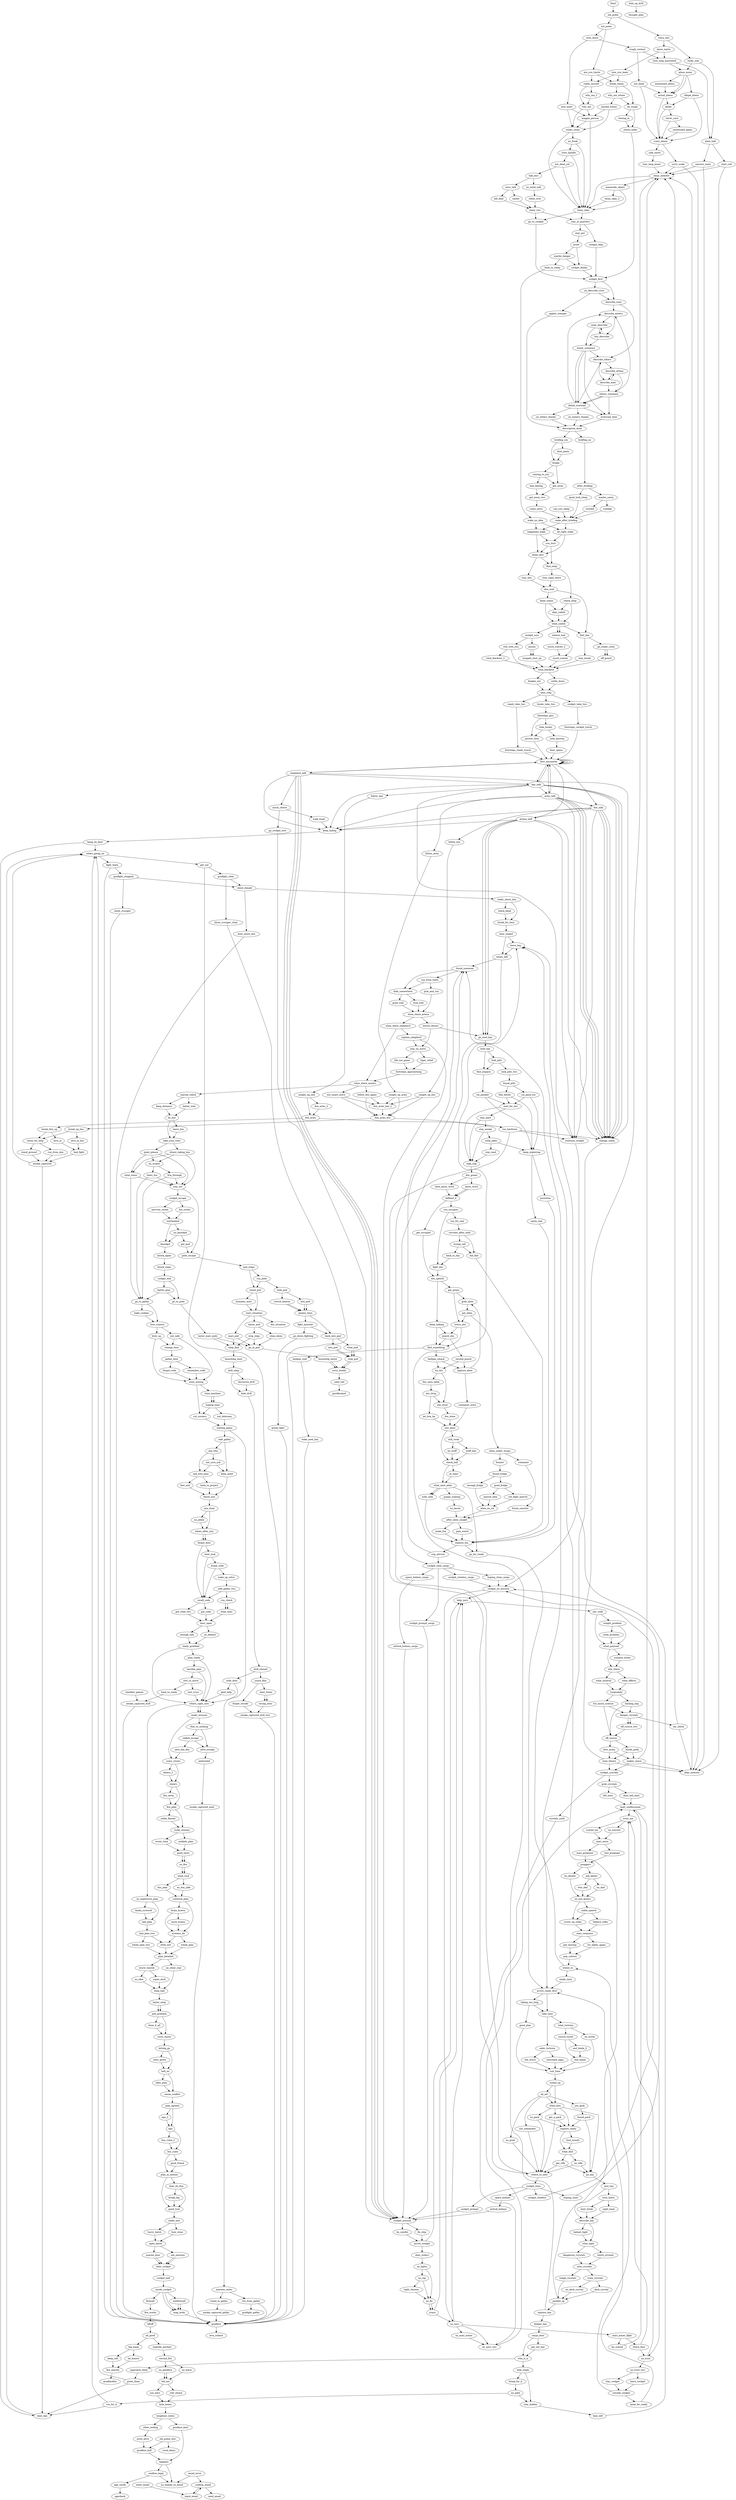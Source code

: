 digraph G {
Start -> old_poem
old_poem_test -> goodbye_hell
old_poem_test -> vocal_demo
old_poem -> not_poem
old_poem -> whos_this
lucky_star -> alien_talk
lucky_star -> alone_moon
actual_aliens -> kiefer
actual_aliens -> scary_aliens
unicorn_news -> shiny_interest
unicorn_news -> okay_interest
how_long_marooned -> alien_talk
how_long_marooned -> alone_moon
alien_talk -> unicorn_news
alien_talk -> start_cult
sorry_woke -> shiny_interest
sorry_woke -> okay_interest
how_long_home -> shiny_interest
not_poem -> slow_down
not_poem -> are_you_taylor
whos_this -> lucky_star
whos_this -> know_taylor
know_taylor -> how_you_been
know_taylor -> how_long_marooned
alone_moon -> illegal_aliens
alone_moon -> actual_aliens
alone_moon -> mentioned_aliens
alone_moon -> actual_aliens
start_cult -> shiny_interest
start_cult -> okay_interest
safe_earth -> how_long_home
okay_interest -> shiny_interest
weight_problem -> what_problem
weight_problem -> what_payload
what_payload -> summer_home
what_payload -> why_there
summer_home -> why_there
slow_down -> rough_contact
slow_down -> nice_meet
are_you_taylor -> really_missed
are_you_taylor -> kinda_whiny
how_you_been -> really_missed
how_you_been -> kinda_whiny
illegal_aliens -> kiefer
illegal_aliens -> scary_aliens
mentioned_aliens -> actual_aliens
shiny_interest -> shiny_okay
shiny_interest -> manmade_object
manmade_object -> shiny_okay
manmade_object -> shiny_okay_2
shiny_okay_2 -> shiny_okay
what_problem -> what_payload
why_there -> what_mineral
why_there -> what_effects
not_dead -> actual_aliens
not_dead -> scary_aliens
kiefer -> never_sure
kiefer -> scary_aliens
scary_aliens -> safe_earth
scary_aliens -> sorry_woke
mentioned_again -> scary_aliens
never_sure -> mentioned_again
never_sure -> scary_aliens
why_me_2 -> why_me
why_me -> magpie_person
why_me -> whats_shiny
really_missed -> why_me
really_missed -> why_me_2
what_effects -> tunguskite
what_mineral -> tunguskite
nice_meet -> magpie_person
nice_meet -> whats_shiny
rough_contact -> not_dead
rough_contact -> how_long_marooned
magpie_person -> whats_shiny
magpie_person -> shiny_okay
whats_shiny -> shiny_okay
whats_shiny -> no_freak
kinda_whiny -> why_me_whine
kinda_whiny -> im_tough
why_me_whine -> earned_whine
why_me_whine -> im_tough
shiny_okay -> go_to_cockpit
shiny_okay -> stay_in_quarters
crew_handle -> not_dead_yet
crew_handle -> shiny_okay
tunguskite -> too_much_science
tunguskite -> hauling_neg
no_freak -> crew_handle
no_freak -> shiny_okay
earned_whine -> magpie_person
earned_whine -> whats_shiny
im_tough -> closing_in
im_tough -> check_radar
closing_in -> check_radar
hauling_neg -> danger_crystals
hauling_neg -> off_course
too_much_science -> danger_crystals
too_much_science -> off_course
not_dead_yet -> talk_less
not_dead_yet -> shiny_okay
stay_in_quarters -> cockpit_okay
stay_in_quarters -> stay_put
go_to_cockpit -> cockpit_first
miss_talk -> kill_deal
miss_talk -> smiles
check_radar -> cockpit_first
cockpit_first -> describe_crew
cockpit_first -> no_describe_crew
time_theory -> cockpit_crystals
time_theory -> shiny_interest
time_theory -> okay_interest
how_moon -> makes_sense
how_moon -> time_theory
off_course -> how_moon
off_course -> inside_peak
danger_crystals -> off_course_two
danger_crystals -> my_check
danger_crystals -> off_course_two
cockpit_okay -> cockpit_first
no_mind_talk -> silent_over
talk_less -> no_mind_talk
talk_less -> miss_talk
stay_put -> arose
no_describe_crew -> apples_oranges
no_describe_crew -> describe_crew
describe_crew -> describe_miners
describe_crew -> describe_others
makes_sense -> cockpit_crystals
makes_sense -> shiny_interest
makes_sense -> okay_interest
inside_peak -> time_theory
inside_peak -> makes_sense
off_course_two -> off_course
my_check -> shiny_interest
my_check -> okay_interest
cockpit_finally -> cockpit_first
shiny_two -> go_to_cockpit
shiny_two -> stay_in_quarters
smiles -> shiny_two
kill_deal -> shiny_two
apples_oranges -> description_done
describe_others -> describe_artesa
describe_others -> describe_mari
describe_miners -> aries_describe
describe_miners -> bos_describe
aries_describe -> miner_summary
aries_describe -> bos_describe
silent_over -> shiny_two
arose -> cockpit_finally
arose -> maybe_danger
maybe_danger -> cockpit_finally
maybe_danger -> back_to_sleep
back_to_sleep -> wake_no_idea
miner_summary -> describe_others
miner_summary -> detail_overload
miner_summary -> everyone_then
miner_summary -> detail_overload
bos_describe -> miner_summary
bos_describe -> aries_describe
describe_mari -> others_summary
describe_mari -> describe_artesa
describe_artesa -> others_summary
describe_artesa -> describe_mari
you_hurt -> find_shep
you_hurt -> alone_qtrs
happened_wake -> you_hurt
happened_wake -> alone_qtrs
wake_no_idea -> happened_wake
wake_no_idea -> all_right_wake
detail_overload -> describe_others
detail_overload -> no_others_thanks
detail_overload -> describe_miners
detail_overload -> no_miners_thanks
detail_overload -> everyone_then
others_summary -> describe_miners
others_summary -> detail_overload
others_summary -> everyone_then
others_summary -> detail_overload
alone_qtrs -> stay_don
alone_qtrs -> find_shep
all_right_wake -> you_hurt
all_right_wake -> alone_qtrs
everyone_then -> description_done
overkill -> wake_after_briefing
rudolph -> wake_after_briefing
no_miners_thanks -> description_done
no_others_thanks -> description_done
find_shep -> check_shep
find_shep -> stay_right_there
stay_don -> don_wait
maybe_santa -> rudolph
maybe_santa -> overkill
after_briefing -> good_luck_sleep
after_briefing -> maybe_santa
briefing_no -> after_briefing
description_done -> briefing_yes
description_done -> briefing_no
briefing_yes -> freaky
briefing_yes -> dont_panic
get_away -> get_away_two
get_away_two -> some_news
some_news -> wake_after_briefing
stay_right_there -> don_wait
don_wait -> dead_comm
don_wait -> find_don
check_shep -> what_yahhh
check_shep -> okay_yahhh
good_luck_sleep -> wake_after_briefing
dont_panic -> freaky
freaky -> coming_to_you
freaky -> get_away
bad_feeling -> get_away_two
can_you_sleep -> wake_after_briefing
okay_yahhh -> what_yahhh
dead_comm -> what_yahhh
dead_comm -> okay_yahhh
wake_after_briefing -> happened_wake
wake_after_briefing -> all_right_wake
find_don -> go_ready_room
find_don -> stay_bunks
coming_to_you -> bad_feeling
coming_to_you -> get_away
what_yahhh -> silence_bad
what_yahhh -> cockpit_now
what_yahhh -> silence_bad
what_yahhh -> find_don
total_blackout -> settle_down
total_blackout -> freakin_out
stay_bunks -> total_blackout
go_ready_room -> off_guard
go_ready_room -> off_guard
silence_bad -> much_scarier
silence_bad -> much_scarier_2
cockpit_now -> jasonx
cockpit_now -> still_with_you
settle_down -> next_step
freakin_out -> next_step
off_guard -> total_blackout
answer_door -> first_encounter
door_opens -> first_encounter
much_scarier_2 -> much_scarier
much_scarier -> total_blackout
jasonx -> muppet_shut_up
jasonx -> muppet_shut_up
still_with_you -> total_blackout
still_with_you -> total_blackout_2
total_blackout_2 -> total_blackout
footsteps_qtrs -> answer_door
footsteps_qtrs -> hide_bunks
hide_bunks -> answer_door
hide_bunks -> hide_anyway
next_step -> cockpit_take_two
next_step -> ready_take_two
next_step -> bunks_take_two
hide_anyway -> door_opens
muppet_shut_up -> total_blackout
goodbye -> ieva_submit
cockpit_take_two -> footsteps_cockpit_travel
ready_take_two -> footsteps_ready_travel
bunks_take_two -> footsteps_qtrs
fight_them -> gunfight_sluggish
fight_them -> goodbye
whats_going_on -> get_out
whats_going_on -> fight_them
get_out -> gunfight_clear
get_out -> goodbye
dont_like -> whats_going_on
bang_on_door -> dont_like
bang_on_door -> whats_going_on
footsteps_cockpit_travel -> first_encounter
footsteps_ready_travel -> first_encounter
keep_hiding -> bang_on_door
artesa_talk -> continue_cockpit
artesa_talk -> go_med_bay
artesa_talk -> go_med_bay
artesa_talk -> keep_hiding
artesa_talk -> change_ready
artesa_talk -> go_med_bay
shepherd_talk -> cockpit_mission
shepherd_talk -> much_choice
shepherd_talk -> cockpit_mission
shepherd_talk -> keep_hiding
shepherd_talk -> cockpit_mission
shepherd_talk -> change_ready
key_talk -> continue_cockpit
key_talk -> change_ready
key_talk -> change_ready
key_talk -> keep_hiding
key_talk -> change_ready
key_talk -> follow_don
aries_talk -> continue_cockpit
aries_talk -> change_ready
aries_talk -> change_ready
aries_talk -> keep_hiding
aries_talk -> change_ready
aries_talk -> follow_aries
bos_talk -> continue_cockpit
bos_talk -> change_ready
bos_talk -> change_ready
bos_talk -> keep_hiding
bos_talk -> change_ready
bos_talk -> follow_bos
cockpit_mission -> fix_ship
cockpit_mission -> be_careful
follow_don -> caught_up_don
follow_aries -> caught_up_aries
follow_bos -> caught_up_bos
go_med_bay -> med_bay
med_bay -> look_pills
med_bay -> find_icepack
walk_bunk -> keep_hiding
much_choice -> walk_bunk
much_choice -> go_cockpit_now
caught_up_don -> don_aries
caught_up_don -> don_aries_2
change_ready -> arrive_ready_first
caught_up_aries -> don_aries_bos
caught_up_aries -> don_aries_bos_2
caught_up_bos -> don_aries_bos
caught_up_bos -> don_aries_bos_2
continue_cockpit -> cockpit_no_mission
prioritize -> explore_fun
look_pills -> look_pills_two
look_pills -> find_icepack
find_icepack -> ice_packed
go_cockpit_now -> cockpit_mission
fix_ship -> arrive_cockpit
be_careful -> arrive_cockpit
don_aries_bos_2 -> don_aries_bos
don_aries_bos -> break_up_bos
don_aries_bos -> too_hardcore
don_aries_2 -> don_aries
don_aries -> break_this_up
don_aries -> too_hardcore
santa_real -> explore_fun
keep_exploring -> prioritize
keep_exploring -> santa_real
look_pills_two -> found_pills
ice_packed -> wait_for_doc
ice_packed -> keep_exploring
arrive_cockpit -> obey_orders
arrive_cockpit -> help_navs
break_up_bos -> shout_for_help
break_up_bos -> dive_in_bos
cockpit_no_mission -> help_navs
cockpit_no_mission -> no_navs
feel_better -> wait_for_doc
feel_better -> keep_exploring
found_pills -> feel_better
found_pills -> ice_pack_too
too_hardcore -> where_to_next
too_hardcore -> change_ready
too_hardcore -> continue_cockpit
break_this_up -> shout_for_help
break_this_up -> dive_in
wait_for_doc -> take_nap
wait_for_doc -> stay_alert
dive_in_bos -> bad_fight
ice_pack_too -> wait_for_doc
ice_pack_too -> keep_exploring
shout_for_help -> run_from_don
shout_for_help -> stand_ground
dive_in -> bad_fight
stay_alert -> stay_awake
stay_alert -> take_nap
take_nap -> doc_green
stand_ground -> awake_captured
run_from_don -> awake_captured
bad_fight -> awake_captured
help_navs -> nav_code
obey_orders -> no_lights
no_navs -> mari_miner_fight
no_navs -> no_mari_miner
no_navs -> help_navs
no_navs -> no_navs_two
no_navs_two -> mari_confessional
stay_awake -> solid_jokes
stay_awake -> take_nap
doc_green -> know_word
doc_green -> dont_know_word
know_word -> defined_it
know_word -> defined_it
defined_it -> get_occupier
defined_it -> run_occupier
awake_captured -> dont_like
awake_captured -> whats_going_on
nav_code -> weight_problem
nav_code -> what_payload
no_lights -> no_rap
no_lights -> no_fix
no_mari_miner -> no_navs_two
mari_miner_fight -> brave_face
mari_miner_fight -> be_scared
mari_confessional -> trust_me
mari_confessional -> no_trust
solid_jokes -> keep_exploring
solid_jokes -> stay_med
stay_med -> take_nap
dont_know_word -> defined_it
run_occupier -> run_for_real
run_occupier -> fight_doc
get_occupier -> doc_speech
grab_crystals -> tell_mari
grab_crystals -> dont_tell_mari
crystals_sunk -> no_navs_two
no_fix -> ironic
no_fix -> ironic
no_rap -> tight_rhymes
no_rap -> no_fix
brave_face -> trust_me
brave_face -> no_trust
no_trust -> trust_me
no_trust -> no_trust_two
trust_me -> scared_too
trust_me -> no_worries
corridor_after_med -> did_fine
corridor_after_med -> wrong_call
run_for_real -> corridor_after_med
fight_doc -> doc_speech
doc_speech -> get_green
doc_speech -> keep_talking
dont_tell_mari -> mari_confessional
tell_mari -> mari_confessional
ironic -> help_navs
ironic -> no_navs
cockpit_crystals -> grab_crystals
cockpit_crystals -> crystals_sunk
tight_rhymes -> no_fix
be_scared -> mari_confessional
no_trust_two -> leave_cockpit
no_trust_two -> stay_cockpit
did_fine -> explore_fun
wrong_call -> did_fine
wrong_call -> back_to_bay
back_to_bay -> fight_doc
get_green -> grab_alien
get_green -> worry_doc
keep_talking -> punch_doc
keep_talking -> find_something
wake_med_bay -> goodbye
stay_cockpit -> outside_cockpit
leave_cockpit -> outside_cockpit
marvel_idea -> alien_on_ice
not_fight_marvel -> alien_on_ice
grab_alien -> got_alien
worry_doc -> punch_doc
worry_doc -> find_something
punch_doc -> second_punch
punch_doc -> find_something
find_something -> bedpan_smack
find_something -> bedpan_wait
bedpan_wait -> wake_med_bay
what_tortoise -> course_turtle
what_tortoise -> no_turtle
outside_cockpit -> head_for_ready
outside_cockpit -> where_to
scared_too -> mari_more
no_worries -> mari_more
good_fridge -> marvel_idea
good_fridge -> not_fight_marvel
got_alien -> worry_doc
got_alien -> alien_under_wraps
alien_under_wraps -> container
alien_under_wraps -> freezer
container -> found_canister
capture_alien -> grab_alien
capture_alien -> container_store
second_punch -> tie_doc
second_punch -> capture_alien
bedpan_smack -> tie_doc
bedpan_smack -> capture_alien
course_turtle -> end_blade
course_turtle -> end_blade_2
end_blade_2 -> end_blade
safer_tortoise -> chocolate_eggs
safer_tortoise -> the_worst
take_time -> safer_tortoise
take_time -> what_tortoise
arrive_ready_first -> taking_too_long
arrive_ready_first -> take_time
head_for_ready -> arrive_ready_first
mari_more -> mari_pregnant
mari_more -> lost_pregnant
found_fridge -> good_fridge
found_fridge -> enough_fridge
freezer -> found_fridge
found_canister -> after_alien_caught
container_store -> lost_alien
tie_doc -> doc_onto_table
tie_doc -> one_wrist
doc_onto_table -> doc_drop
doc_drop -> one_wrist
doc_drop -> let_him_be
no_turtle -> suit_time
good_plan -> suit_time
taking_too_long -> good_plan
taking_too_long -> take_time
lost_pregnant -> preggers
mari_pregnant -> preggers
enough_fridge -> alien_on_ice
alien_on_ice -> after_alien_caught
lost_alien -> still_room
lost_alien -> check_hall
one_wrist -> doc_done
let_him_be -> lost_alien
end_blade -> suit_time
chocolate_eggs -> suit_time
the_worst -> suit_time
check_hall -> at_least
check_hall -> what_next_alien
still_room -> stuff_him
still_room -> no_stuff
doc_done -> lost_alien
preggers -> ask_father
preggers -> no_details
willy_nilly -> explore_fun
what_next_alien -> willy_nilly
what_next_alien -> puppy_waiting
what_next_alien -> go_for_ready
what_next_alien -> willy_nilly
suit_time -> suited_up
ask_father -> who_dad
ask_father -> no_dad
no_details -> no_one_knows
explore_fun -> go_for_ready
explore_fun -> trip_advisor
go_for_ready -> arrive_ready_first
at_least -> what_next_alien
no_stuff -> check_hall
stuff_him -> check_hall
suited_up -> all_set
suited_up -> what_else
trip_advisor -> found_someone
trip_advisor -> cockpit_time_cargo
puppy_waiting -> no_lassie
no_dad -> no_one_knows
who_dad -> no_one_knows
make_fun -> explore_fun
all_set -> not_remember
all_set -> yes_grab
all_set -> what_else
all_set -> no_grab
what_else -> go_bay
what_else -> explore_ready
what_else -> get_a_pack
what_else -> no_pack
no_pack -> where_to_next
no_pack -> explore_ready
after_alien_caught -> make_fun
after_alien_caught -> pain_weird
no_lassie -> after_alien_caught
pain_weird -> explore_fun
no_one_knows -> noble_speech
no_one_knows -> screw_up_colby
not_remember -> where_to_next
yes_grab -> found_pack
no_grab -> where_to_next
get_a_pack -> where_to_next
get_a_pack -> explore_ready
shut_mouth -> what_find
noble_speech -> believe_colby
noble_speech -> screw_up_colby
screw_up_colby -> mari_response
mari_response -> get_moving
mari_response -> try_lights_again
get_moving -> pop_culture
where_to -> found_someone
where_to -> ready_time
found_pack -> go_bay
found_pack -> explore_ready
what_find -> get_rifle
what_find -> no_rifle
get_rifle -> go_bay
get_rifle -> where_to_next
believe_colby -> mari_response
try_lights_again -> pop_culture
pop_culture -> where_to
where_to_next -> found_someone
where_to_next -> cockpit_time
explore_ready -> shut_mouth
explore_ready -> what_find
go_bay -> into_bay
no_rifle -> go_bay
no_rifle -> where_to_next
right_back -> describe_bay
ready_time -> arrive_ready_first
dont_shoot_don -> goodbye
cockpit_clueless -> cockpit_no_mission
cockpit_time -> space_holmes
cockpit_time -> cockpit_prompt
cockpit_time -> hoping_clues
cockpit_time -> cockpit_clueless
airlock_holmes -> cockpit_mission
found_someone -> hide_somewhere
found_someone -> run_from_them
into_bay -> wish_there
into_bay -> describe_bay
wish_there -> right_back
wish_there -> dont_drink
dont_drink -> describe_bay
shoot_cruciger -> goodbye
shoot_donald -> really_shoot_don
shoot_donald -> dont_shoot_don
shoot_cruciger_clear -> goodbye
describe_bay -> what_light
describe_bay -> helmet_light
what_light -> weird_crystals
what_light -> dangerous_crystals
weird_crystals -> next_crystals
hoping_clues -> cockpit_no_mission
cockpit_prompt -> cockpit_mission
space_holmes -> airlock_holmes
next_crystals -> cram_crystals
next_crystals -> weigh_crystals
gunfight_sluggish -> shoot_cruciger
gunfight_sluggish -> shoot_donald
really_shoot_don -> break_for_door
really_shoot_don -> check_dead
gunfight_clear -> shoot_cruciger_clear
gunfight_clear -> shoot_donald
run_from_them -> pick_and_run
run_from_them -> hide_somewhere
hide_somewhere -> good_wall
hide_somewhere -> luck_wall
helmet_light -> what_light
dangerous_crystals -> next_crystals
check_dead -> break_for_door
break_for_door -> door_sealed
weigh_crystals -> packed_up
cram_crystals -> dark_crystal
cram_crystals -> no_dark_crystal
who_it_is -> hide_ready
who_it_is -> approach_them
approach_them -> greet_them
greet_them -> dont_like
greet_them -> whats_going_on
pick_and_run -> whos_there_artesa
good_wall -> whos_there_artesa
luck_wall -> whos_there_artesa
door_sealed -> leave_bay
door_sealed -> whats_left
no_dark_crystal -> packed_up
dark_crystal -> packed_up
cargo_door -> who_it_is
cargo_door -> get_out_bay
get_out_bay -> who_it_is
hide_ready -> stay_hidden
hide_ready -> break_for_it
no_path -> run_for_it
no_path -> stay_hidden
run_for_it -> dont_like
run_for_it -> whats_going_on
whos_there_artesa -> whos_there_shepherd
whos_there_artesa -> doctor_doctor
leave_bay -> whats_left
packed_up -> leave_bay
packed_up -> explore_bay
explore_bay -> leave_bay
explore_bay -> deeper_bay
deeper_bay -> cargo_door
stay_hidden -> they_left
break_for_it -> no_path
not_smart_move -> don_aries_bos
not_smart_move -> don_aries_bos_2
whos_there_miners -> follow_bos_again
whos_there_miners -> not_smart_move
whos_there_miners -> marine_check
whos_there_shepherd -> whos_there_miners
whos_there_shepherd -> captain_shepherd
doctor_doctor -> go_med_bay
doctor_doctor -> stay_on_move
solid_red -> goodbyepod
they_left -> leave_bay
follow_bos_again -> don_aries_bos
follow_bos_again -> don_aries_bos_2
captain_shepherd -> cockpit_mission
captain_shepherd -> stay_on_move
stay_on_move -> tiger_relief
stay_on_move -> life_not_game
tiger_relief -> footsteps_approaching
whats_left -> found_someone
whats_left -> cockpit_time_cargo
cockpit_time_cargo -> space_holmes_cargo
cockpit_time_cargo -> cockpit_prompt_cargo
cockpit_time_cargo -> hoping_clues_cargo
cockpit_time_cargo -> cockpit_clueless_cargo
space_holmes_cargo -> airlock_holmes_cargo
sorry_buddy -> solid_red
footsteps_approaching -> whos_there_miners
life_not_game -> footsteps_approaching
cockpit_prompt_cargo -> cockpit_mission
cockpit_clueless_cargo -> cockpit_no_mission
airlock_holmes_cargo -> cockpit_mission
stop_pod -> sorry_buddy
stop_pod -> sorry_buddy
marine_check -> better_look
marine_check -> keep_distance
hoping_clues_cargo -> cockpit_no_mission
what_pod -> stop_pod
what_pod -> stop_pod
into_pod -> stop_pod
into_pod -> stop_pod
keep_distance -> its_bos
better_look -> its_bos
leave_bos -> take_your_time
back_into_pod -> what_pod
back_into_pod -> into_pod
exit_pod -> greens_here
exit_pod -> greens_here
its_bos -> take_your_time
its_bos -> leave_bos
take_your_time -> quiet_please
take_your_time -> where_taking_bos
forgot_code -> start_mixing
fight_marines -> go_down_fighting
fight_marines -> back_into_pod
switch_beacon -> greens_here
switch_beacon -> greens_here
hide_pod -> switch_beacon
hide_pod -> exit_pod
where_taking_bos -> what_noise
where_taking_bos -> no_stupid
where_taking_bos -> way_out
bake_cookies -> how_science
quiet_please -> what_noise
quiet_please -> no_stupid
quiet_please -> way_out
what_noise -> go_to_galley
what_noise -> way_out
go_to_galley -> how_science
go_to_galley -> bake_cookies
blow_up -> start_mixing
blow_up -> change_door
change_door -> galley_door
galley_door -> remember_code
galley_door -> forgot_code
remember_code -> start_mixing
go_down_fighting -> green_fight
greens_here -> back_into_pod
greens_here -> fight_marines
stand_pod -> bummer_mari
stand_pod -> mari_situation
run_pods -> hide_pod
run_pods -> stand_pod
no_stupid -> thats_fun
no_stupid -> live_through
live_through -> go_to_galley
live_through -> way_out
how_science -> blow_up
how_science -> not_safe
not_safe -> start_mixing
not_safe -> change_door
start_mixing -> time_machine
start_mixing -> cut_corners
waiting_game -> safe_galley
waiting_game -> marines_enter
marines_enter -> run_from_galley
marines_enter -> stand_in_galley
awake_captured_galley -> goodbye
pod_steps -> run_pods
pod_steps -> stand_pod
green_fight -> goodbye
bummer_mari -> mari_situation
taylor_mari_pods -> shep_find
taylor_mari_pods -> go_in_pod
pods_escape -> pod_steps
thats_fun -> go_to_galley
thats_fun -> way_out
way_out -> cockpit_escape
way_out -> pods_escape
time_machine -> hoping_time
time_machine -> hoping_time
cut_corners -> waiting_game
run_from_galley -> gunfight_galley
run_from_galley -> goodbye
stand_in_galley -> awake_captured_galley
mari_situation -> doc_situation
mari_situation -> mari_pod
mari_situation -> taylor_pod
go_to_pods -> taylor_mari_pods
hoping_time -> not_delorean
hoping_time -> cut_corners
mari_pod -> shep_find
mari_pod -> go_in_pod
taylor_pod -> stop_shep
taylor_pod -> shep_alone
knock_again -> knock_steps
knockpit -> knock_again
overheated -> knockpit
overheated -> no_knockpit
nervous_sweat -> overheated
hot_sweat -> overheated
cockpit_escape -> nervous_sweat
cockpit_escape -> hot_sweat
safe_galley -> ask_who
safe_galley -> keep_quiet
not_delorean -> waiting_game
shep_find -> launching_mari
go_in_pod -> launching_taylor
knock_steps -> cockpit_end
no_knockpit -> knockpit
no_knockpit -> get_pod
enough_talk -> ready_grabbed
door_open -> enough_talk
door_open -> no_behind
got_code -> door_open
got_code_two -> door_open
keep_quiet -> finish_mix
ask_who -> ask_who_plan
ask_who -> not_sure_ask
launching_mari -> drill_shep
stop_shep -> go_in_pod
stop_shep -> shep_find
cockpit_end -> go_to_pods
cockpit_end -> better_plan
get_pod -> pods_escape
no_behind -> ready_grabbed
safe_galley_two -> recall_code
safe_galley_two -> run_check
wake_up_solve -> safe_galley_two
recall_code -> got_code
recall_code -> got_code_two
forgot_door -> dont_look
forgot_door -> recall_code
no_jillion -> whats_after_mix
not_sure_ask -> keep_quiet
not_sure_ask -> ask_who_plan
ask_who_plan -> back_to_project
ask_who_plan -> fast_exit
awake_captured_drill -> goodbye
plan_ready -> terrible_plan
plan_ready -> where_right_now
ready_grabbed -> plan_ready
ready_grabbed -> where_right_now
run_check -> what_door
run_check -> what_door
launching_taylor -> sorry_buddy
launching_taylor -> sorry_buddy
shep_alone -> go_in_pod
dumb_code -> recall_code
dumb_code -> wake_up_solve
dont_look -> recall_code
dont_look -> dumb_code
whats_after_mix -> forgot_door
whats_after_mix -> forgot_door
mix_done -> whats_after_mix
mix_done -> no_jillion
finish_mix -> mix_done
back_to_project -> finish_mix
fast_exit -> finish_mix
better_plan -> go_to_galley
better_plan -> go_to_pods
back_to_ready -> awake_captured_drill
rest_or_move -> back_to_ready
rest_or_move -> rest_wuss
terrible_plan -> rest_or_move
terrible_plan -> where_right_now
where_right_now -> ready_mission
where_right_now -> ready_mission
where_right_now -> no_explosives_plan
nonfirewall -> mag_locks
nonfirewall -> mag_locks
no_explosives_plan -> bad_plan
no_explosives_plan -> kinda_screwed
kinda_screwed -> bad_plan
bad_plan -> bad_plan_two
bad_plan_two -> whole_plan_two
bad_plan_two -> little_lost
whole_plan_two -> plan_detailed
what_door -> door_open
drill_shep -> hide_drill
drill_shep -> discourse_drill
rest_wuss -> where_right_now
ready_mission -> that_or_nothing
ready_mission -> crazy_stunts
hole_up_drill -> thought_plan
crazy_stunts -> cheers
crazy_stunts -> cheers_2
cheers_2 -> cheers
cheers -> fire_away
cheers -> fire_plan
fire_plan -> lucky_dummy
fire_plan -> noble_flawed
lucky_dummy -> unlikely_plan
lucky_dummy -> event_time
unlikely_plan -> good_news
no_fire -> what_rock
no_fire -> what_rock
no_doc_joke -> continue_plan
discourse_drill -> hide_drill
hide_drill -> drill_chased
drill_chased -> code_door
drill_chased -> youre_fine
awake_captured_drill_two -> goodbye
fire_away -> fire_plan
that_or_nothing -> selfish_escape
that_or_nothing -> alive_escape
noble_flawed -> lucky_dummy
event_time -> good_news
good_news -> no_fire
good_news -> no_fire
what_rock -> doc_joke
what_rock -> no_doc_joke
doc_joke -> continue_plan
code_door -> glad_help
code_door -> where_right_now
youre_fine -> dont_listen
youre_fine -> forget_recode
wrong_door -> awake_captured_drill_two
reindeer_games -> awake_captured_drill
save_the_day -> crazy_stunts
whole_plan -> plan_detailed
brain_brawn -> more_brains
brain_brawn -> systems_do
continue_plan -> brain_brawn
continue_plan -> systems_do
no_idea -> shep_hall
brave_toaster -> super_dork
brave_toaster -> no_idea
plan_detailed -> brave_toaster
plan_detailed -> no_other_way
glad_help -> where_right_now
forget_recode -> awake_captured_drill_two
dont_listen -> wrong_door
dont_listen -> wrong_door
alive_escape -> ambushed
selfish_escape -> save_the_day
selfish_escape -> alive_escape
little_lost -> plan_detailed
systems_do -> whole_plan
systems_do -> little_lost
more_brains -> systems_do
super_dork -> shep_hall
no_other_way -> shep_hall
awake_captured_med -> goodbye
ambushed -> awake_captured_med
shep_hall -> taylor_shep
taylor_shep -> pod_problem
taylor_shep -> pod_problem
pod_problem -> sorry_taylor
pod_problem -> done_it_all
sorry_taylor -> letting_go
done_it_all -> sorry_taylor
good_friend -> plan_in_motion
bos_rules -> good_friend
bos_rules -> plan_in_motion
ego -> bos_rules
ego -> bos_rules_2
bos_rules_2 -> bos_rules
fire_marine -> goodbyefire
letting_go -> hell_no
letting_go -> nitty_gritty
hell_no -> likes_plan
hell_no -> sense_conflict
nitty_gritty -> hell_no
dont_do_this -> good_luck
dont_do_this -> break_leg
plan_in_motion -> good_luck
plan_in_motion -> dont_do_this
plan_agreed -> ego
plan_agreed -> ego_2
ego_2 -> ego
be_honest -> fire_marine
keep_self -> fire_marine
sense_conflict -> plan_agreed
likes_plan -> sense_conflict
break_leg -> good_luck
good_luck -> ready_last
big_bang -> be_honest
big_bang -> keep_self
all_good -> explode_another
all_good -> big_bang
hurry_hatch -> open_hatch
open_hatch -> marine_door
open_hatch -> see_marines
ready_last -> hurry_hatch
ready_last -> how_close
explode_another -> second_fire
liftoff -> all_good
fire_works -> liftoff
firewall -> fire_works
how_close -> open_hatch
second_fire -> no_goodbye
second_fire -> no_leave
mag_locks -> goodbye
inside_cockpit -> mag_locks
inside_cockpit -> firewall
inside_cockpit -> mag_locks
inside_cockpit -> nonfirewall
cockpit_hall -> inside_cockpit
their_cockpit -> cockpit_hall
marine_door -> their_cockpit
marine_door -> their_cockpit
see_marines -> their_cockpit
see_marines -> their_cockpit
no_leave -> tell_me
no_goodbye -> tell_me
no_goodbye -> tell_me
still_choice -> hole_looms
hole_looms -> brightest_white
brightest_white -> goodbye_best
brightest_white -> other_ending
tell_me -> you_hero
tell_me -> still_choice
you_hero -> hole_looms
other_ending -> more_alive
more_alive -> goodbye_hell
goodbye_hell -> legalese
goodbye_best -> legalese
legalese -> confirm_legal
legalese -> no_thanks_to_email
confirm_legal -> age_verify
confirm_legal -> no_thanks_to_email
age_verify -> agecheck
enter_email -> input_email
input_email -> confirm_email
confirm_email -> send_email
confirm_email -> input_email
email_error -> confirm_email
email_error -> no_thanks_to_email
first_encounter->shepherd_talk,
first_encounter->key_talk,
first_encounter->aries_talk,
first_encounter->bos_talk,
first_encounter->artesa_talk
}
